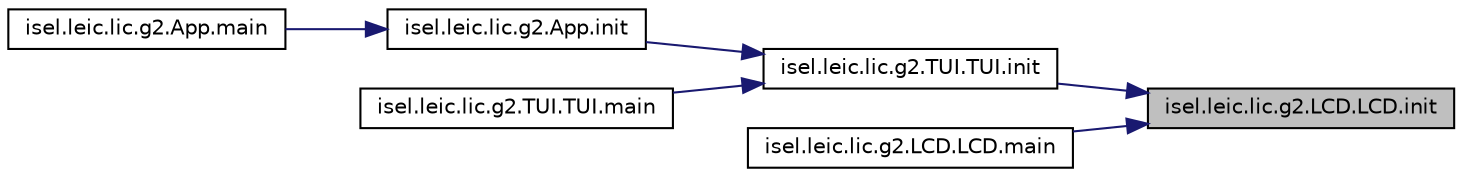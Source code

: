 digraph "isel.leic.lic.g2.LCD.LCD.init"
{
 // LATEX_PDF_SIZE
  edge [fontname="Helvetica",fontsize="10",labelfontname="Helvetica",labelfontsize="10"];
  node [fontname="Helvetica",fontsize="10",shape=record];
  rankdir="RL";
  Node1 [label="isel.leic.lic.g2.LCD.LCD.init",height=0.2,width=0.4,color="black", fillcolor="grey75", style="filled", fontcolor="black",tooltip=" "];
  Node1 -> Node2 [dir="back",color="midnightblue",fontsize="10",style="solid"];
  Node2 [label="isel.leic.lic.g2.TUI.TUI.init",height=0.2,width=0.4,color="black", fillcolor="white", style="filled",URL="$classisel_1_1leic_1_1lic_1_1g2_1_1_t_u_i_1_1_t_u_i.html#a6ea114e42ab32d9894a41f6685ff7a09",tooltip=" "];
  Node2 -> Node3 [dir="back",color="midnightblue",fontsize="10",style="solid"];
  Node3 [label="isel.leic.lic.g2.App.init",height=0.2,width=0.4,color="black", fillcolor="white", style="filled",URL="$classisel_1_1leic_1_1lic_1_1g2_1_1_app.html#afc79da9e29b49d52529cf43de830f463",tooltip=" "];
  Node3 -> Node4 [dir="back",color="midnightblue",fontsize="10",style="solid"];
  Node4 [label="isel.leic.lic.g2.App.main",height=0.2,width=0.4,color="black", fillcolor="white", style="filled",URL="$classisel_1_1leic_1_1lic_1_1g2_1_1_app.html#a42477b20f03497da542309614b77b105",tooltip=" "];
  Node2 -> Node5 [dir="back",color="midnightblue",fontsize="10",style="solid"];
  Node5 [label="isel.leic.lic.g2.TUI.TUI.main",height=0.2,width=0.4,color="black", fillcolor="white", style="filled",URL="$classisel_1_1leic_1_1lic_1_1g2_1_1_t_u_i_1_1_t_u_i.html#a55cfb1795053277de1f694de42dca792",tooltip=" "];
  Node1 -> Node6 [dir="back",color="midnightblue",fontsize="10",style="solid"];
  Node6 [label="isel.leic.lic.g2.LCD.LCD.main",height=0.2,width=0.4,color="black", fillcolor="white", style="filled",URL="$classisel_1_1leic_1_1lic_1_1g2_1_1_l_c_d_1_1_l_c_d.html#a19ea25689b40f9cada1323c1818059cf",tooltip=" "];
}
